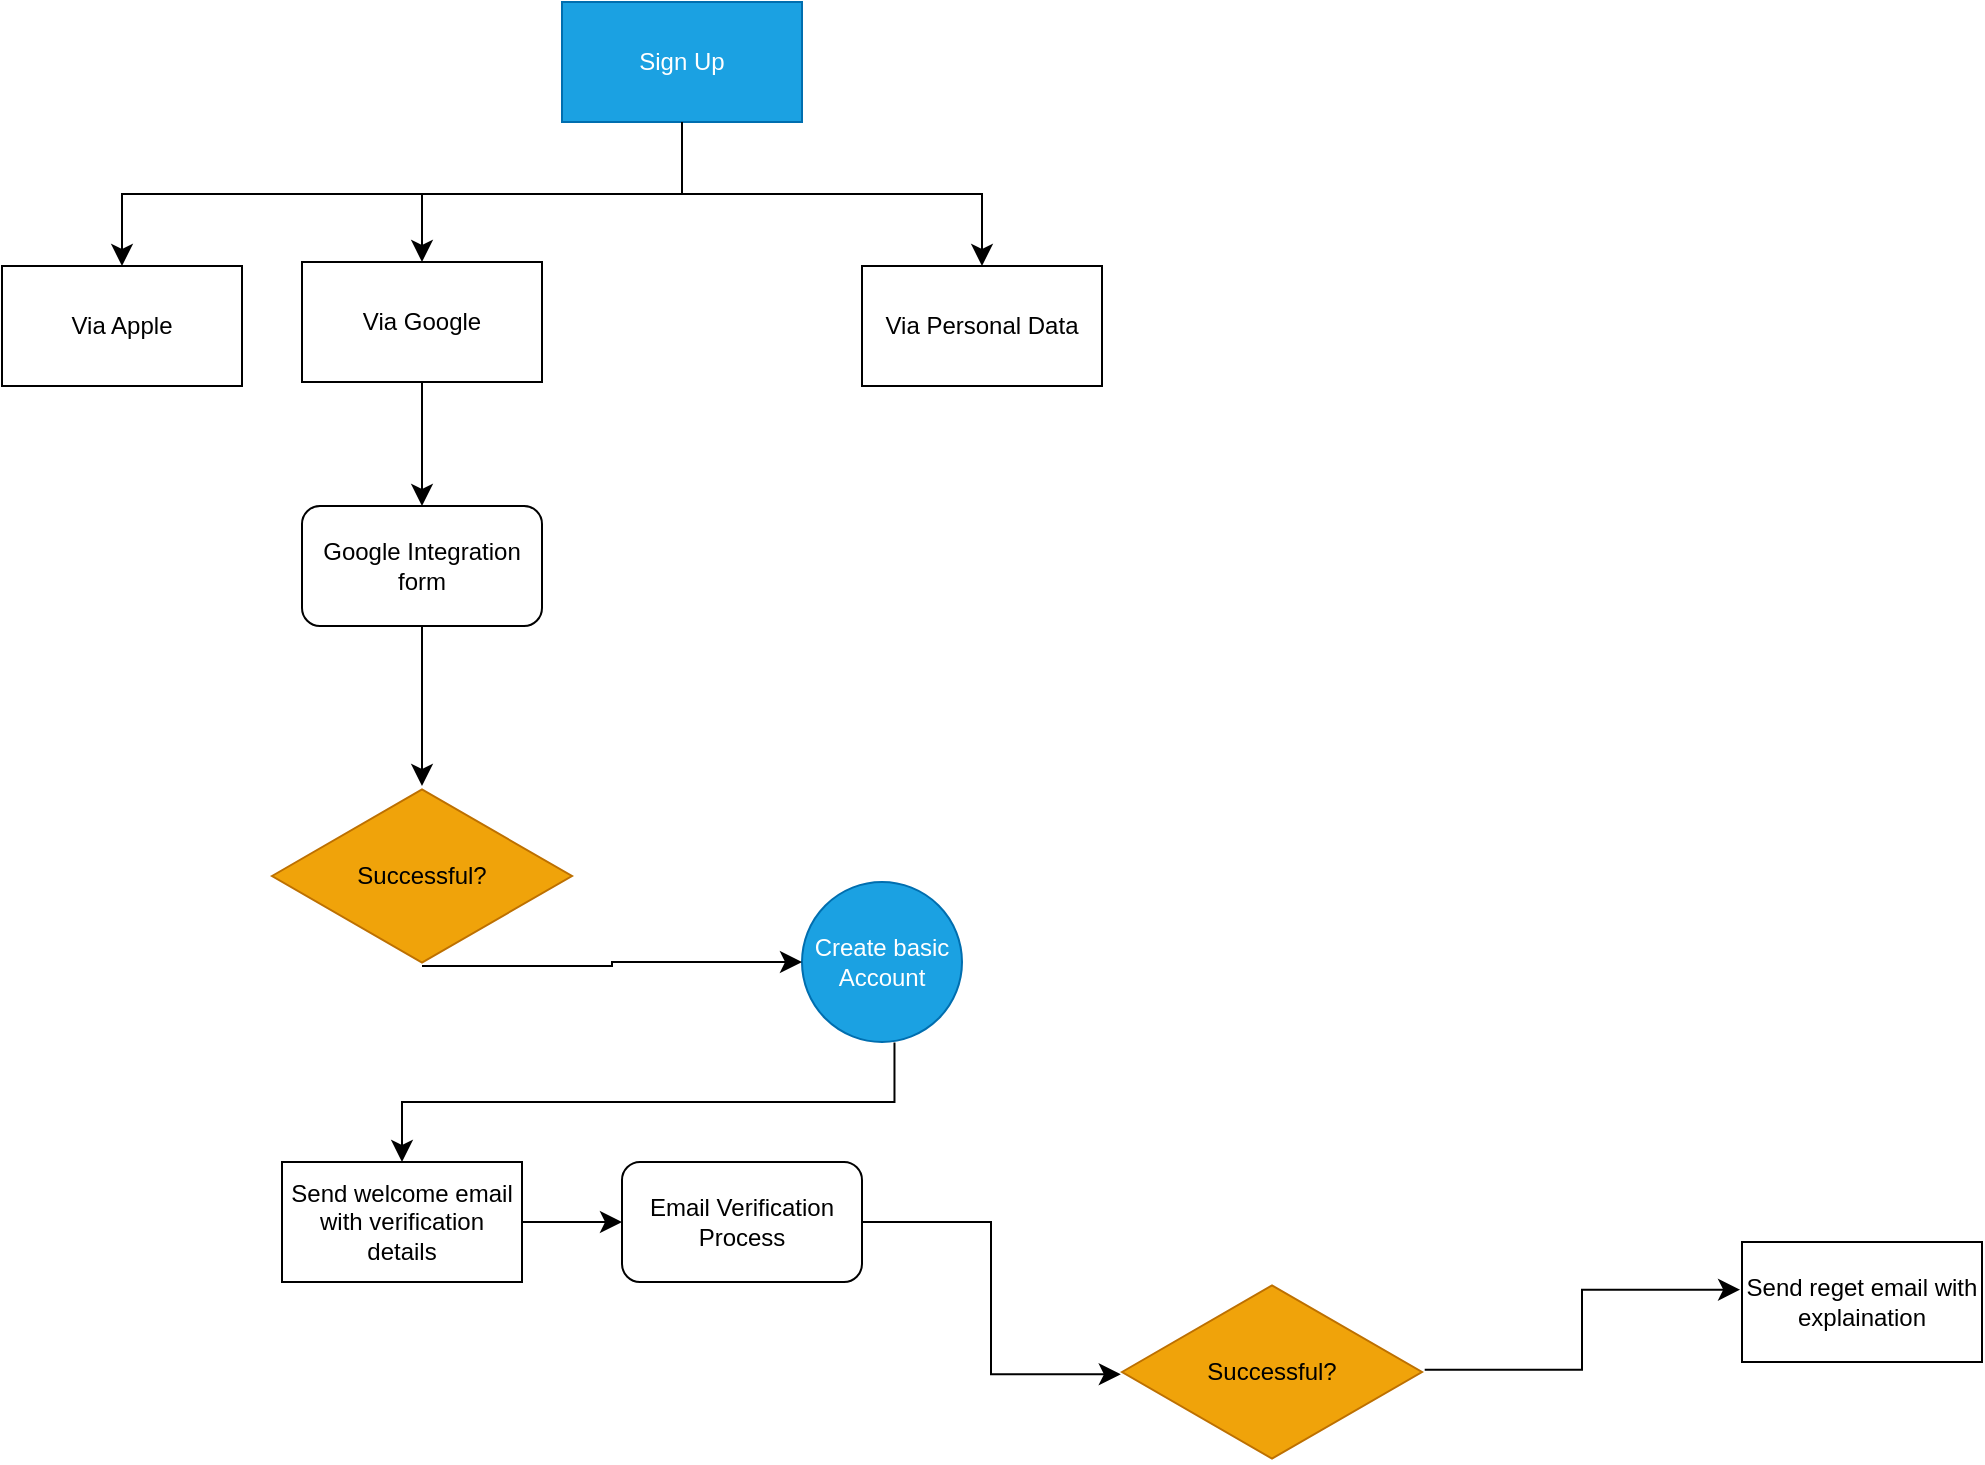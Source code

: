 <mxfile>
    <diagram id="WmEbXahuBkuJjyQZ1Jeq" name="Register">
        <mxGraphModel dx="869" dy="5625" grid="1" gridSize="10" guides="1" tooltips="1" connect="1" arrows="1" fold="1" page="1" pageScale="1" pageWidth="1169" pageHeight="827" math="0" shadow="0">
            <root>
                <mxCell id="0"/>
                <mxCell id="1" parent="0"/>
                <mxCell id="2" value="Sign Up" style="rounded=0;whiteSpace=wrap;html=1;align=center;fillColor=#1ba1e2;fontColor=#ffffff;strokeColor=#006EAF;" vertex="1" parent="1">
                    <mxGeometry x="280" y="-4920" width="120" height="60" as="geometry"/>
                </mxCell>
                <mxCell id="3" value="Via Google" style="rounded=0;whiteSpace=wrap;html=1;gradientColor=none;" vertex="1" parent="1">
                    <mxGeometry x="150" y="-4790" width="120" height="60" as="geometry"/>
                </mxCell>
                <mxCell id="4" value="Via Apple" style="rounded=0;whiteSpace=wrap;html=1;gradientColor=none;" vertex="1" parent="1">
                    <mxGeometry y="-4788" width="120" height="60" as="geometry"/>
                </mxCell>
                <mxCell id="5" value="Via Personal Data" style="rounded=0;whiteSpace=wrap;html=1;gradientColor=none;" vertex="1" parent="1">
                    <mxGeometry x="430" y="-4788" width="120" height="60" as="geometry"/>
                </mxCell>
                <mxCell id="9" value="" style="edgeStyle=elbowEdgeStyle;elbow=vertical;endArrow=classic;html=1;curved=0;rounded=0;endSize=8;startSize=8;entryX=0.5;entryY=0;entryDx=0;entryDy=0;exitX=0.5;exitY=1;exitDx=0;exitDy=0;" edge="1" parent="1" source="2" target="5">
                    <mxGeometry width="50" height="50" relative="1" as="geometry">
                        <mxPoint x="440" y="-4878" as="sourcePoint"/>
                        <mxPoint x="450" y="-4928" as="targetPoint"/>
                    </mxGeometry>
                </mxCell>
                <mxCell id="10" value="" style="edgeStyle=elbowEdgeStyle;elbow=vertical;endArrow=classic;html=1;curved=0;rounded=0;endSize=8;startSize=8;entryX=0.5;entryY=0;entryDx=0;entryDy=0;" edge="1" parent="1" target="3">
                    <mxGeometry width="50" height="50" relative="1" as="geometry">
                        <mxPoint x="340" y="-4858" as="sourcePoint"/>
                        <mxPoint x="360" y="-4778" as="targetPoint"/>
                    </mxGeometry>
                </mxCell>
                <mxCell id="12" value="Google Integration form" style="rounded=1;whiteSpace=wrap;html=1;gradientColor=none;" vertex="1" parent="1">
                    <mxGeometry x="150" y="-4668" width="120" height="60" as="geometry"/>
                </mxCell>
                <mxCell id="13" value="" style="edgeStyle=elbowEdgeStyle;elbow=vertical;endArrow=classic;html=1;curved=0;rounded=0;endSize=8;startSize=8;exitX=0.5;exitY=1;exitDx=0;exitDy=0;entryX=0.5;entryY=0;entryDx=0;entryDy=0;" edge="1" parent="1" source="3" target="12">
                    <mxGeometry width="50" height="50" relative="1" as="geometry">
                        <mxPoint x="190" y="-4628" as="sourcePoint"/>
                        <mxPoint x="240" y="-4678" as="targetPoint"/>
                    </mxGeometry>
                </mxCell>
                <mxCell id="14" value="Successful?" style="html=1;whiteSpace=wrap;aspect=fixed;shape=isoRectangle;fillColor=#f0a30a;strokeColor=#BD7000;fontColor=#000000;" vertex="1" parent="1">
                    <mxGeometry x="135" y="-4528" width="150" height="90" as="geometry"/>
                </mxCell>
                <mxCell id="15" value="" style="edgeStyle=elbowEdgeStyle;elbow=vertical;endArrow=classic;html=1;curved=0;rounded=0;endSize=8;startSize=8;exitX=0.5;exitY=1;exitDx=0;exitDy=0;entryX=0.5;entryY=0;entryDx=0;entryDy=0;entryPerimeter=0;" edge="1" parent="1" source="12" target="14">
                    <mxGeometry width="50" height="50" relative="1" as="geometry">
                        <mxPoint x="190" y="-4538" as="sourcePoint"/>
                        <mxPoint x="250" y="-4548" as="targetPoint"/>
                    </mxGeometry>
                </mxCell>
                <mxCell id="16" value="Create basic Account" style="ellipse;whiteSpace=wrap;html=1;aspect=fixed;fillColor=#1ba1e2;fontColor=#ffffff;strokeColor=#006EAF;" vertex="1" parent="1">
                    <mxGeometry x="400" y="-4480" width="80" height="80" as="geometry"/>
                </mxCell>
                <mxCell id="18" value="" style="edgeStyle=elbowEdgeStyle;elbow=horizontal;endArrow=classic;html=1;curved=0;rounded=0;endSize=8;startSize=8;entryX=0;entryY=0.5;entryDx=0;entryDy=0;exitX=0.5;exitY=1;exitDx=0;exitDy=0;exitPerimeter=0;" edge="1" parent="1" source="14" target="16">
                    <mxGeometry width="50" height="50" relative="1" as="geometry">
                        <mxPoint x="290" y="-4478" as="sourcePoint"/>
                        <mxPoint x="370" y="-4478" as="targetPoint"/>
                    </mxGeometry>
                </mxCell>
                <mxCell id="20" value="Send welcome email with verification details" style="rounded=0;whiteSpace=wrap;html=1;gradientColor=none;" vertex="1" parent="1">
                    <mxGeometry x="140" y="-4340" width="120" height="60" as="geometry"/>
                </mxCell>
                <mxCell id="21" value="" style="edgeStyle=elbowEdgeStyle;elbow=vertical;endArrow=classic;html=1;curved=0;rounded=0;endSize=8;startSize=8;exitX=0.578;exitY=1.003;exitDx=0;exitDy=0;exitPerimeter=0;entryX=0.5;entryY=0;entryDx=0;entryDy=0;" edge="1" parent="1" source="16" target="20">
                    <mxGeometry width="50" height="50" relative="1" as="geometry">
                        <mxPoint x="336" y="-4250" as="sourcePoint"/>
                        <mxPoint x="386" y="-4300" as="targetPoint"/>
                    </mxGeometry>
                </mxCell>
                <mxCell id="22" value="" style="edgeStyle=elbowEdgeStyle;elbow=vertical;endArrow=classic;html=1;curved=0;rounded=0;endSize=8;startSize=8;entryX=0.5;entryY=0;entryDx=0;entryDy=0;" edge="1" parent="1" target="4">
                    <mxGeometry width="50" height="50" relative="1" as="geometry">
                        <mxPoint x="340" y="-4860" as="sourcePoint"/>
                        <mxPoint x="350" y="-4690" as="targetPoint"/>
                    </mxGeometry>
                </mxCell>
                <mxCell id="23" value="Email Verification Process" style="rounded=1;whiteSpace=wrap;html=1;gradientColor=none;" vertex="1" parent="1">
                    <mxGeometry x="310" y="-4340" width="120" height="60" as="geometry"/>
                </mxCell>
                <mxCell id="24" value="Successful?" style="html=1;whiteSpace=wrap;aspect=fixed;shape=isoRectangle;fillColor=#f0a30a;fontColor=#000000;strokeColor=#BD7000;" vertex="1" parent="1">
                    <mxGeometry x="560" y="-4280" width="150" height="90" as="geometry"/>
                </mxCell>
                <mxCell id="26" value="Send reget email with explaination" style="rounded=0;whiteSpace=wrap;html=1;gradientColor=none;" vertex="1" parent="1">
                    <mxGeometry x="870" y="-4300" width="120" height="60" as="geometry"/>
                </mxCell>
                <mxCell id="28" value="" style="edgeStyle=elbowEdgeStyle;elbow=horizontal;endArrow=classic;html=1;curved=0;rounded=0;endSize=8;startSize=8;entryX=0;entryY=0.5;entryDx=0;entryDy=0;" edge="1" parent="1" source="20" target="23">
                    <mxGeometry width="50" height="50" relative="1" as="geometry">
                        <mxPoint x="800" y="-4410" as="sourcePoint"/>
                        <mxPoint x="580" y="-4250" as="targetPoint"/>
                    </mxGeometry>
                </mxCell>
                <mxCell id="30" value="" style="edgeStyle=elbowEdgeStyle;elbow=horizontal;endArrow=classic;html=1;curved=0;rounded=0;endSize=8;startSize=8;exitX=1;exitY=0.5;exitDx=0;exitDy=0;entryX=-0.004;entryY=0.513;entryDx=0;entryDy=0;entryPerimeter=0;" edge="1" parent="1" source="23" target="24">
                    <mxGeometry width="50" height="50" relative="1" as="geometry">
                        <mxPoint x="800" y="-4410" as="sourcePoint"/>
                        <mxPoint x="850" y="-4460" as="targetPoint"/>
                    </mxGeometry>
                </mxCell>
                <mxCell id="31" value="" style="edgeStyle=elbowEdgeStyle;elbow=horizontal;endArrow=classic;html=1;curved=0;rounded=0;endSize=8;startSize=8;exitX=1.009;exitY=0.487;exitDx=0;exitDy=0;exitPerimeter=0;entryX=-0.008;entryY=0.397;entryDx=0;entryDy=0;entryPerimeter=0;" edge="1" parent="1" source="24" target="26">
                    <mxGeometry width="50" height="50" relative="1" as="geometry">
                        <mxPoint x="800" y="-4410" as="sourcePoint"/>
                        <mxPoint x="850" y="-4460" as="targetPoint"/>
                    </mxGeometry>
                </mxCell>
            </root>
        </mxGraphModel>
    </diagram>
</mxfile>